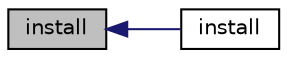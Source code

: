 digraph "install"
{
  edge [fontname="Helvetica",fontsize="10",labelfontname="Helvetica",labelfontsize="10"];
  node [fontname="Helvetica",fontsize="10",shape=record];
  rankdir="LR";
  Node1 [label="install",height=0.2,width=0.4,color="black", fillcolor="grey75", style="filled", fontcolor="black"];
  Node1 -> Node2 [dir="back",color="midnightblue",fontsize="10",style="solid",fontname="Helvetica"];
  Node2 [label="install",height=0.2,width=0.4,color="black", fillcolor="white", style="filled",URL="$db/d49/_analysis_2_scan_libraries_2tests_2_c_make_lists_8txt.html#af8201cf9fd72570e439517314131ac72"];
}
